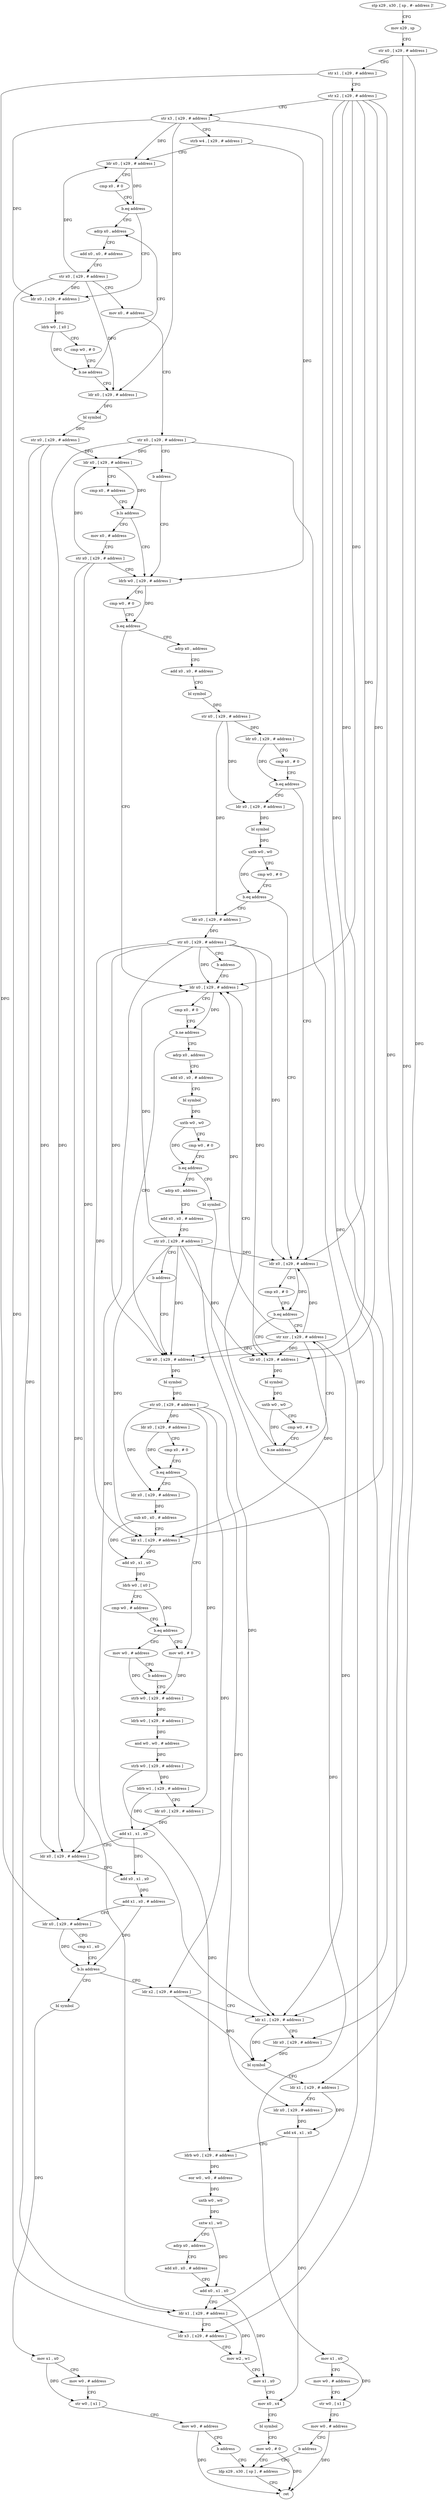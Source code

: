 digraph "func" {
"4337528" [label = "stp x29 , x30 , [ sp , #- address ]!" ]
"4337532" [label = "mov x29 , sp" ]
"4337536" [label = "str x0 , [ x29 , # address ]" ]
"4337540" [label = "str x1 , [ x29 , # address ]" ]
"4337544" [label = "str x2 , [ x29 , # address ]" ]
"4337548" [label = "str x3 , [ x29 , # address ]" ]
"4337552" [label = "strb w4 , [ x29 , # address ]" ]
"4337556" [label = "ldr x0 , [ x29 , # address ]" ]
"4337560" [label = "cmp x0 , # 0" ]
"4337564" [label = "b.eq address" ]
"4337584" [label = "adrp x0 , address" ]
"4337568" [label = "ldr x0 , [ x29 , # address ]" ]
"4337588" [label = "add x0 , x0 , # address" ]
"4337592" [label = "str x0 , [ x29 , # address ]" ]
"4337596" [label = "mov x0 , # address" ]
"4337600" [label = "str x0 , [ x29 , # address ]" ]
"4337604" [label = "b address" ]
"4337640" [label = "ldrb w0 , [ x29 , # address ]" ]
"4337572" [label = "ldrb w0 , [ x0 ]" ]
"4337576" [label = "cmp w0 , # 0" ]
"4337580" [label = "b.ne address" ]
"4337608" [label = "ldr x0 , [ x29 , # address ]" ]
"4337644" [label = "cmp w0 , # 0" ]
"4337648" [label = "b.eq address" ]
"4337748" [label = "ldr x0 , [ x29 , # address ]" ]
"4337652" [label = "adrp x0 , address" ]
"4337612" [label = "bl symbol" ]
"4337616" [label = "str x0 , [ x29 , # address ]" ]
"4337620" [label = "ldr x0 , [ x29 , # address ]" ]
"4337624" [label = "cmp x0 , # address" ]
"4337628" [label = "b.ls address" ]
"4337632" [label = "mov x0 , # address" ]
"4337752" [label = "cmp x0 , # 0" ]
"4337756" [label = "b.ne address" ]
"4337824" [label = "ldr x0 , [ x29 , # address ]" ]
"4337760" [label = "adrp x0 , address" ]
"4337656" [label = "add x0 , x0 , # address" ]
"4337660" [label = "bl symbol" ]
"4337664" [label = "str x0 , [ x29 , # address ]" ]
"4337668" [label = "ldr x0 , [ x29 , # address ]" ]
"4337672" [label = "cmp x0 , # 0" ]
"4337676" [label = "b.eq address" ]
"4337712" [label = "ldr x0 , [ x29 , # address ]" ]
"4337680" [label = "ldr x0 , [ x29 , # address ]" ]
"4337636" [label = "str x0 , [ x29 , # address ]" ]
"4337828" [label = "bl symbol" ]
"4337832" [label = "str x0 , [ x29 , # address ]" ]
"4337836" [label = "ldr x0 , [ x29 , # address ]" ]
"4337840" [label = "cmp x0 , # 0" ]
"4337844" [label = "b.eq address" ]
"4337884" [label = "mov w0 , # 0" ]
"4337848" [label = "ldr x0 , [ x29 , # address ]" ]
"4337764" [label = "add x0 , x0 , # address" ]
"4337768" [label = "bl symbol" ]
"4337772" [label = "uxtb w0 , w0" ]
"4337776" [label = "cmp w0 , # 0" ]
"4337780" [label = "b.eq address" ]
"4337800" [label = "bl symbol" ]
"4337784" [label = "adrp x0 , address" ]
"4337716" [label = "cmp x0 , # 0" ]
"4337720" [label = "b.eq address" ]
"4337744" [label = "str xzr , [ x29 , # address ]" ]
"4337724" [label = "ldr x0 , [ x29 , # address ]" ]
"4337684" [label = "bl symbol" ]
"4337688" [label = "uxtb w0 , w0" ]
"4337692" [label = "cmp w0 , # 0" ]
"4337696" [label = "b.eq address" ]
"4337700" [label = "ldr x0 , [ x29 , # address ]" ]
"4337888" [label = "strb w0 , [ x29 , # address ]" ]
"4337852" [label = "sub x0 , x0 , # address" ]
"4337856" [label = "ldr x1 , [ x29 , # address ]" ]
"4337860" [label = "add x0 , x1 , x0" ]
"4337864" [label = "ldrb w0 , [ x0 ]" ]
"4337868" [label = "cmp w0 , # address" ]
"4337872" [label = "b.eq address" ]
"4337876" [label = "mov w0 , # address" ]
"4337804" [label = "mov x1 , x0" ]
"4337808" [label = "mov w0 , # address" ]
"4337812" [label = "str w0 , [ x1 ]" ]
"4337816" [label = "mov w0 , # address" ]
"4337820" [label = "b address" ]
"4338048" [label = "ldp x29 , x30 , [ sp ] , # address" ]
"4337788" [label = "add x0 , x0 , # address" ]
"4337792" [label = "str x0 , [ x29 , # address ]" ]
"4337796" [label = "b address" ]
"4337728" [label = "bl symbol" ]
"4337732" [label = "uxtb w0 , w0" ]
"4337736" [label = "cmp w0 , # 0" ]
"4337740" [label = "b.ne address" ]
"4337704" [label = "str x0 , [ x29 , # address ]" ]
"4337708" [label = "b address" ]
"4337964" [label = "ldr x2 , [ x29 , # address ]" ]
"4337968" [label = "ldr x1 , [ x29 , # address ]" ]
"4337972" [label = "ldr x0 , [ x29 , # address ]" ]
"4337976" [label = "bl symbol" ]
"4337980" [label = "ldr x1 , [ x29 , # address ]" ]
"4337984" [label = "ldr x0 , [ x29 , # address ]" ]
"4337988" [label = "add x4 , x1 , x0" ]
"4337992" [label = "ldrb w0 , [ x29 , # address ]" ]
"4337996" [label = "eor w0 , w0 , # address" ]
"4338000" [label = "uxtb w0 , w0" ]
"4338004" [label = "sxtw x1 , w0" ]
"4338008" [label = "adrp x0 , address" ]
"4338012" [label = "add x0 , x0 , # address" ]
"4338016" [label = "add x0 , x1 , x0" ]
"4338020" [label = "ldr x1 , [ x29 , # address ]" ]
"4338024" [label = "ldr x3 , [ x29 , # address ]" ]
"4338028" [label = "mov w2 , w1" ]
"4338032" [label = "mov x1 , x0" ]
"4338036" [label = "mov x0 , x4" ]
"4338040" [label = "bl symbol" ]
"4338044" [label = "mov w0 , # 0" ]
"4337940" [label = "bl symbol" ]
"4337944" [label = "mov x1 , x0" ]
"4337948" [label = "mov w0 , # address" ]
"4337952" [label = "str w0 , [ x1 ]" ]
"4337956" [label = "mov w0 , # address" ]
"4337960" [label = "b address" ]
"4337880" [label = "b address" ]
"4338052" [label = "ret" ]
"4337892" [label = "ldrb w0 , [ x29 , # address ]" ]
"4337896" [label = "and w0 , w0 , # address" ]
"4337900" [label = "strb w0 , [ x29 , # address ]" ]
"4337904" [label = "ldrb w1 , [ x29 , # address ]" ]
"4337908" [label = "ldr x0 , [ x29 , # address ]" ]
"4337912" [label = "add x1 , x1 , x0" ]
"4337916" [label = "ldr x0 , [ x29 , # address ]" ]
"4337920" [label = "add x0 , x1 , x0" ]
"4337924" [label = "add x1 , x0 , # address" ]
"4337928" [label = "ldr x0 , [ x29 , # address ]" ]
"4337932" [label = "cmp x1 , x0" ]
"4337936" [label = "b.ls address" ]
"4337528" -> "4337532" [ label = "CFG" ]
"4337532" -> "4337536" [ label = "CFG" ]
"4337536" -> "4337540" [ label = "CFG" ]
"4337536" -> "4337972" [ label = "DFG" ]
"4337536" -> "4337980" [ label = "DFG" ]
"4337540" -> "4337544" [ label = "CFG" ]
"4337540" -> "4337928" [ label = "DFG" ]
"4337544" -> "4337548" [ label = "CFG" ]
"4337544" -> "4337748" [ label = "DFG" ]
"4337544" -> "4337824" [ label = "DFG" ]
"4337544" -> "4337712" [ label = "DFG" ]
"4337544" -> "4337856" [ label = "DFG" ]
"4337544" -> "4337724" [ label = "DFG" ]
"4337544" -> "4337968" [ label = "DFG" ]
"4337548" -> "4337552" [ label = "CFG" ]
"4337548" -> "4337556" [ label = "DFG" ]
"4337548" -> "4337568" [ label = "DFG" ]
"4337548" -> "4337608" [ label = "DFG" ]
"4337548" -> "4338024" [ label = "DFG" ]
"4337552" -> "4337556" [ label = "CFG" ]
"4337552" -> "4337640" [ label = "DFG" ]
"4337556" -> "4337560" [ label = "CFG" ]
"4337556" -> "4337564" [ label = "DFG" ]
"4337560" -> "4337564" [ label = "CFG" ]
"4337564" -> "4337584" [ label = "CFG" ]
"4337564" -> "4337568" [ label = "CFG" ]
"4337584" -> "4337588" [ label = "CFG" ]
"4337568" -> "4337572" [ label = "DFG" ]
"4337588" -> "4337592" [ label = "CFG" ]
"4337592" -> "4337596" [ label = "CFG" ]
"4337592" -> "4337556" [ label = "DFG" ]
"4337592" -> "4337568" [ label = "DFG" ]
"4337592" -> "4337608" [ label = "DFG" ]
"4337592" -> "4338024" [ label = "DFG" ]
"4337596" -> "4337600" [ label = "CFG" ]
"4337600" -> "4337604" [ label = "CFG" ]
"4337600" -> "4337620" [ label = "DFG" ]
"4337600" -> "4337916" [ label = "DFG" ]
"4337600" -> "4338020" [ label = "DFG" ]
"4337604" -> "4337640" [ label = "CFG" ]
"4337640" -> "4337644" [ label = "CFG" ]
"4337640" -> "4337648" [ label = "DFG" ]
"4337572" -> "4337576" [ label = "CFG" ]
"4337572" -> "4337580" [ label = "DFG" ]
"4337576" -> "4337580" [ label = "CFG" ]
"4337580" -> "4337608" [ label = "CFG" ]
"4337580" -> "4337584" [ label = "CFG" ]
"4337608" -> "4337612" [ label = "DFG" ]
"4337644" -> "4337648" [ label = "CFG" ]
"4337648" -> "4337748" [ label = "CFG" ]
"4337648" -> "4337652" [ label = "CFG" ]
"4337748" -> "4337752" [ label = "CFG" ]
"4337748" -> "4337756" [ label = "DFG" ]
"4337652" -> "4337656" [ label = "CFG" ]
"4337612" -> "4337616" [ label = "DFG" ]
"4337616" -> "4337620" [ label = "DFG" ]
"4337616" -> "4337916" [ label = "DFG" ]
"4337616" -> "4338020" [ label = "DFG" ]
"4337620" -> "4337624" [ label = "CFG" ]
"4337620" -> "4337628" [ label = "DFG" ]
"4337624" -> "4337628" [ label = "CFG" ]
"4337628" -> "4337640" [ label = "CFG" ]
"4337628" -> "4337632" [ label = "CFG" ]
"4337632" -> "4337636" [ label = "CFG" ]
"4337752" -> "4337756" [ label = "CFG" ]
"4337756" -> "4337824" [ label = "CFG" ]
"4337756" -> "4337760" [ label = "CFG" ]
"4337824" -> "4337828" [ label = "DFG" ]
"4337760" -> "4337764" [ label = "CFG" ]
"4337656" -> "4337660" [ label = "CFG" ]
"4337660" -> "4337664" [ label = "DFG" ]
"4337664" -> "4337668" [ label = "DFG" ]
"4337664" -> "4337680" [ label = "DFG" ]
"4337664" -> "4337700" [ label = "DFG" ]
"4337668" -> "4337672" [ label = "CFG" ]
"4337668" -> "4337676" [ label = "DFG" ]
"4337672" -> "4337676" [ label = "CFG" ]
"4337676" -> "4337712" [ label = "CFG" ]
"4337676" -> "4337680" [ label = "CFG" ]
"4337712" -> "4337716" [ label = "CFG" ]
"4337712" -> "4337720" [ label = "DFG" ]
"4337680" -> "4337684" [ label = "DFG" ]
"4337636" -> "4337640" [ label = "CFG" ]
"4337636" -> "4337620" [ label = "DFG" ]
"4337636" -> "4337916" [ label = "DFG" ]
"4337636" -> "4338020" [ label = "DFG" ]
"4337828" -> "4337832" [ label = "DFG" ]
"4337832" -> "4337836" [ label = "DFG" ]
"4337832" -> "4337848" [ label = "DFG" ]
"4337832" -> "4337908" [ label = "DFG" ]
"4337832" -> "4337964" [ label = "DFG" ]
"4337832" -> "4337984" [ label = "DFG" ]
"4337836" -> "4337840" [ label = "CFG" ]
"4337836" -> "4337844" [ label = "DFG" ]
"4337840" -> "4337844" [ label = "CFG" ]
"4337844" -> "4337884" [ label = "CFG" ]
"4337844" -> "4337848" [ label = "CFG" ]
"4337884" -> "4337888" [ label = "DFG" ]
"4337848" -> "4337852" [ label = "DFG" ]
"4337764" -> "4337768" [ label = "CFG" ]
"4337768" -> "4337772" [ label = "DFG" ]
"4337772" -> "4337776" [ label = "CFG" ]
"4337772" -> "4337780" [ label = "DFG" ]
"4337776" -> "4337780" [ label = "CFG" ]
"4337780" -> "4337800" [ label = "CFG" ]
"4337780" -> "4337784" [ label = "CFG" ]
"4337800" -> "4337804" [ label = "DFG" ]
"4337784" -> "4337788" [ label = "CFG" ]
"4337716" -> "4337720" [ label = "CFG" ]
"4337720" -> "4337744" [ label = "CFG" ]
"4337720" -> "4337724" [ label = "CFG" ]
"4337744" -> "4337748" [ label = "DFG" ]
"4337744" -> "4337824" [ label = "DFG" ]
"4337744" -> "4337712" [ label = "DFG" ]
"4337744" -> "4337856" [ label = "DFG" ]
"4337744" -> "4337724" [ label = "DFG" ]
"4337744" -> "4337968" [ label = "DFG" ]
"4337724" -> "4337728" [ label = "DFG" ]
"4337684" -> "4337688" [ label = "DFG" ]
"4337688" -> "4337692" [ label = "CFG" ]
"4337688" -> "4337696" [ label = "DFG" ]
"4337692" -> "4337696" [ label = "CFG" ]
"4337696" -> "4337712" [ label = "CFG" ]
"4337696" -> "4337700" [ label = "CFG" ]
"4337700" -> "4337704" [ label = "DFG" ]
"4337888" -> "4337892" [ label = "DFG" ]
"4337852" -> "4337856" [ label = "CFG" ]
"4337852" -> "4337860" [ label = "DFG" ]
"4337856" -> "4337860" [ label = "DFG" ]
"4337860" -> "4337864" [ label = "DFG" ]
"4337864" -> "4337868" [ label = "CFG" ]
"4337864" -> "4337872" [ label = "DFG" ]
"4337868" -> "4337872" [ label = "CFG" ]
"4337872" -> "4337884" [ label = "CFG" ]
"4337872" -> "4337876" [ label = "CFG" ]
"4337876" -> "4337880" [ label = "CFG" ]
"4337876" -> "4337888" [ label = "DFG" ]
"4337804" -> "4337808" [ label = "CFG" ]
"4337804" -> "4337812" [ label = "DFG" ]
"4337808" -> "4337812" [ label = "CFG" ]
"4337812" -> "4337816" [ label = "CFG" ]
"4337816" -> "4337820" [ label = "CFG" ]
"4337816" -> "4338052" [ label = "DFG" ]
"4337820" -> "4338048" [ label = "CFG" ]
"4338048" -> "4338052" [ label = "CFG" ]
"4337788" -> "4337792" [ label = "CFG" ]
"4337792" -> "4337796" [ label = "CFG" ]
"4337792" -> "4337748" [ label = "DFG" ]
"4337792" -> "4337824" [ label = "DFG" ]
"4337792" -> "4337712" [ label = "DFG" ]
"4337792" -> "4337856" [ label = "DFG" ]
"4337792" -> "4337724" [ label = "DFG" ]
"4337792" -> "4337968" [ label = "DFG" ]
"4337796" -> "4337824" [ label = "CFG" ]
"4337728" -> "4337732" [ label = "DFG" ]
"4337732" -> "4337736" [ label = "CFG" ]
"4337732" -> "4337740" [ label = "DFG" ]
"4337736" -> "4337740" [ label = "CFG" ]
"4337740" -> "4337748" [ label = "CFG" ]
"4337740" -> "4337744" [ label = "CFG" ]
"4337704" -> "4337708" [ label = "CFG" ]
"4337704" -> "4337748" [ label = "DFG" ]
"4337704" -> "4337824" [ label = "DFG" ]
"4337704" -> "4337712" [ label = "DFG" ]
"4337704" -> "4337856" [ label = "DFG" ]
"4337704" -> "4337724" [ label = "DFG" ]
"4337704" -> "4337968" [ label = "DFG" ]
"4337708" -> "4337748" [ label = "CFG" ]
"4337964" -> "4337968" [ label = "CFG" ]
"4337964" -> "4337976" [ label = "DFG" ]
"4337968" -> "4337972" [ label = "CFG" ]
"4337968" -> "4337976" [ label = "DFG" ]
"4337972" -> "4337976" [ label = "DFG" ]
"4337976" -> "4337980" [ label = "CFG" ]
"4337980" -> "4337984" [ label = "CFG" ]
"4337980" -> "4337988" [ label = "DFG" ]
"4337984" -> "4337988" [ label = "DFG" ]
"4337988" -> "4337992" [ label = "CFG" ]
"4337988" -> "4338036" [ label = "DFG" ]
"4337992" -> "4337996" [ label = "DFG" ]
"4337996" -> "4338000" [ label = "DFG" ]
"4338000" -> "4338004" [ label = "DFG" ]
"4338004" -> "4338008" [ label = "CFG" ]
"4338004" -> "4338016" [ label = "DFG" ]
"4338008" -> "4338012" [ label = "CFG" ]
"4338012" -> "4338016" [ label = "CFG" ]
"4338016" -> "4338020" [ label = "CFG" ]
"4338016" -> "4338032" [ label = "DFG" ]
"4338020" -> "4338024" [ label = "CFG" ]
"4338020" -> "4338028" [ label = "DFG" ]
"4338024" -> "4338028" [ label = "CFG" ]
"4338028" -> "4338032" [ label = "CFG" ]
"4338032" -> "4338036" [ label = "CFG" ]
"4338036" -> "4338040" [ label = "CFG" ]
"4338040" -> "4338044" [ label = "CFG" ]
"4338044" -> "4338048" [ label = "CFG" ]
"4338044" -> "4338052" [ label = "DFG" ]
"4337940" -> "4337944" [ label = "DFG" ]
"4337944" -> "4337948" [ label = "CFG" ]
"4337944" -> "4337952" [ label = "DFG" ]
"4337948" -> "4337952" [ label = "CFG" ]
"4337952" -> "4337956" [ label = "CFG" ]
"4337956" -> "4337960" [ label = "CFG" ]
"4337956" -> "4338052" [ label = "DFG" ]
"4337960" -> "4338048" [ label = "CFG" ]
"4337880" -> "4337888" [ label = "CFG" ]
"4337892" -> "4337896" [ label = "DFG" ]
"4337896" -> "4337900" [ label = "DFG" ]
"4337900" -> "4337904" [ label = "DFG" ]
"4337900" -> "4337992" [ label = "DFG" ]
"4337904" -> "4337908" [ label = "CFG" ]
"4337904" -> "4337912" [ label = "DFG" ]
"4337908" -> "4337912" [ label = "DFG" ]
"4337912" -> "4337916" [ label = "CFG" ]
"4337912" -> "4337920" [ label = "DFG" ]
"4337916" -> "4337920" [ label = "DFG" ]
"4337920" -> "4337924" [ label = "DFG" ]
"4337924" -> "4337928" [ label = "CFG" ]
"4337924" -> "4337936" [ label = "DFG" ]
"4337928" -> "4337932" [ label = "CFG" ]
"4337928" -> "4337936" [ label = "DFG" ]
"4337932" -> "4337936" [ label = "CFG" ]
"4337936" -> "4337964" [ label = "CFG" ]
"4337936" -> "4337940" [ label = "CFG" ]
}
